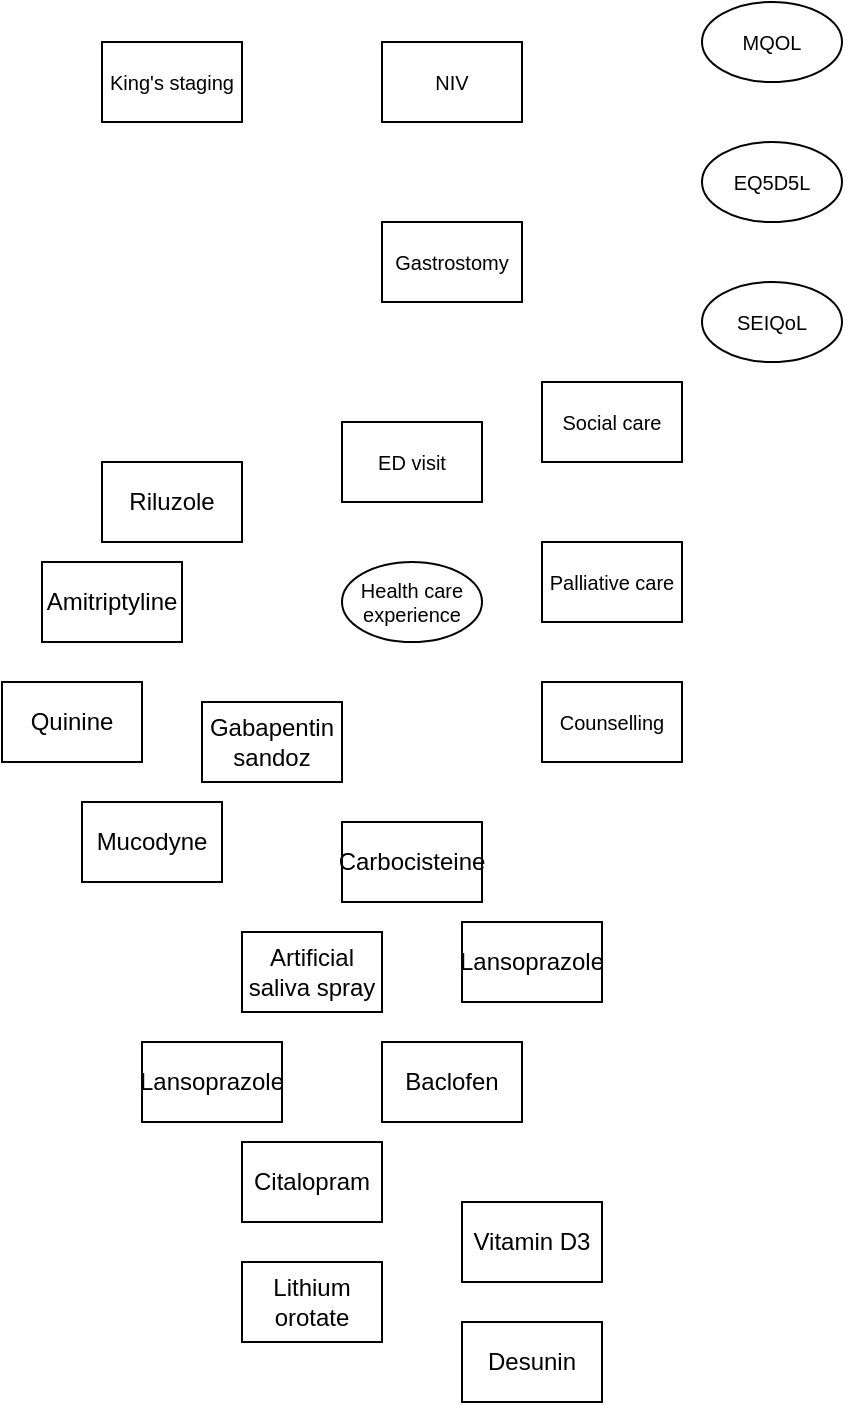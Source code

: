 <mxfile version="21.1.8" type="github">
  <diagram name="Page-1" id="uP2ISM71yryUAKii5rDf">
    <mxGraphModel dx="2385" dy="1395" grid="1" gridSize="10" guides="1" tooltips="1" connect="1" arrows="1" fold="1" page="1" pageScale="1" pageWidth="1169" pageHeight="827" math="0" shadow="0">
      <root>
        <mxCell id="0" />
        <mxCell id="1" parent="0" />
        <mxCell id="uZ5AXatt4aCwn8vywfUO-1" value="MQOL" style="ellipse;whiteSpace=wrap;html=1;fontSize=10;" vertex="1" parent="1">
          <mxGeometry x="700" y="80" width="70" height="40" as="geometry" />
        </mxCell>
        <mxCell id="uZ5AXatt4aCwn8vywfUO-2" value="EQ5D5L" style="ellipse;whiteSpace=wrap;html=1;fontSize=10;" vertex="1" parent="1">
          <mxGeometry x="700" y="150" width="70" height="40" as="geometry" />
        </mxCell>
        <mxCell id="uZ5AXatt4aCwn8vywfUO-3" value="SEIQoL" style="ellipse;whiteSpace=wrap;html=1;fontSize=10;" vertex="1" parent="1">
          <mxGeometry x="700" y="220" width="70" height="40" as="geometry" />
        </mxCell>
        <mxCell id="uZ5AXatt4aCwn8vywfUO-5" value="NIV" style="rounded=0;whiteSpace=wrap;html=1;fontSize=10;" vertex="1" parent="1">
          <mxGeometry x="540" y="100" width="70" height="40" as="geometry" />
        </mxCell>
        <mxCell id="uZ5AXatt4aCwn8vywfUO-6" value="Gastrostomy" style="rounded=0;whiteSpace=wrap;html=1;fontSize=10;" vertex="1" parent="1">
          <mxGeometry x="540" y="190" width="70" height="40" as="geometry" />
        </mxCell>
        <mxCell id="uZ5AXatt4aCwn8vywfUO-7" value="King&#39;s staging" style="rounded=0;whiteSpace=wrap;html=1;fontSize=10;" vertex="1" parent="1">
          <mxGeometry x="400" y="100" width="70" height="40" as="geometry" />
        </mxCell>
        <mxCell id="uZ5AXatt4aCwn8vywfUO-8" value="Social care" style="rounded=0;whiteSpace=wrap;html=1;fontSize=10;" vertex="1" parent="1">
          <mxGeometry x="620" y="270" width="70" height="40" as="geometry" />
        </mxCell>
        <mxCell id="uZ5AXatt4aCwn8vywfUO-9" value="Palliative care" style="rounded=0;whiteSpace=wrap;html=1;fontSize=10;" vertex="1" parent="1">
          <mxGeometry x="620" y="350" width="70" height="40" as="geometry" />
        </mxCell>
        <mxCell id="uZ5AXatt4aCwn8vywfUO-10" value="Counselling" style="rounded=0;whiteSpace=wrap;html=1;fontSize=10;" vertex="1" parent="1">
          <mxGeometry x="620" y="420" width="70" height="40" as="geometry" />
        </mxCell>
        <mxCell id="uZ5AXatt4aCwn8vywfUO-11" value="ED visit" style="rounded=0;whiteSpace=wrap;html=1;fontSize=10;" vertex="1" parent="1">
          <mxGeometry x="520" y="290" width="70" height="40" as="geometry" />
        </mxCell>
        <mxCell id="uZ5AXatt4aCwn8vywfUO-14" value="Health care experience" style="ellipse;whiteSpace=wrap;html=1;fontSize=10;" vertex="1" parent="1">
          <mxGeometry x="520" y="360" width="70" height="40" as="geometry" />
        </mxCell>
        <mxCell id="uZ5AXatt4aCwn8vywfUO-15" value="Riluzole" style="whiteSpace=wrap;html=1;" vertex="1" parent="1">
          <mxGeometry x="400" y="310" width="70" height="40" as="geometry" />
        </mxCell>
        <mxCell id="uZ5AXatt4aCwn8vywfUO-16" value="Amitriptyline" style="whiteSpace=wrap;html=1;" vertex="1" parent="1">
          <mxGeometry x="370" y="360" width="70" height="40" as="geometry" />
        </mxCell>
        <mxCell id="uZ5AXatt4aCwn8vywfUO-17" value="Quinine" style="whiteSpace=wrap;html=1;" vertex="1" parent="1">
          <mxGeometry x="350" y="420" width="70" height="40" as="geometry" />
        </mxCell>
        <mxCell id="uZ5AXatt4aCwn8vywfUO-18" value="Gabapentin sandoz" style="whiteSpace=wrap;html=1;" vertex="1" parent="1">
          <mxGeometry x="450" y="430" width="70" height="40" as="geometry" />
        </mxCell>
        <mxCell id="uZ5AXatt4aCwn8vywfUO-19" value="Mucodyne" style="whiteSpace=wrap;html=1;" vertex="1" parent="1">
          <mxGeometry x="390" y="480" width="70" height="40" as="geometry" />
        </mxCell>
        <mxCell id="uZ5AXatt4aCwn8vywfUO-20" value="Artificial saliva spray" style="whiteSpace=wrap;html=1;" vertex="1" parent="1">
          <mxGeometry x="470" y="545" width="70" height="40" as="geometry" />
        </mxCell>
        <mxCell id="uZ5AXatt4aCwn8vywfUO-21" value="Carbocisteine" style="whiteSpace=wrap;html=1;" vertex="1" parent="1">
          <mxGeometry x="520" y="490" width="70" height="40" as="geometry" />
        </mxCell>
        <mxCell id="uZ5AXatt4aCwn8vywfUO-22" value="Lansoprazole" style="whiteSpace=wrap;html=1;" vertex="1" parent="1">
          <mxGeometry x="580" y="540" width="70" height="40" as="geometry" />
        </mxCell>
        <mxCell id="uZ5AXatt4aCwn8vywfUO-23" value="Baclofen" style="whiteSpace=wrap;html=1;" vertex="1" parent="1">
          <mxGeometry x="540" y="600" width="70" height="40" as="geometry" />
        </mxCell>
        <mxCell id="uZ5AXatt4aCwn8vywfUO-24" value="Lansoprazole" style="whiteSpace=wrap;html=1;" vertex="1" parent="1">
          <mxGeometry x="420" y="600" width="70" height="40" as="geometry" />
        </mxCell>
        <mxCell id="uZ5AXatt4aCwn8vywfUO-25" value="Citalopram" style="whiteSpace=wrap;html=1;" vertex="1" parent="1">
          <mxGeometry x="470" y="650" width="70" height="40" as="geometry" />
        </mxCell>
        <mxCell id="uZ5AXatt4aCwn8vywfUO-26" value="Lithium orotate" style="whiteSpace=wrap;html=1;" vertex="1" parent="1">
          <mxGeometry x="470" y="710" width="70" height="40" as="geometry" />
        </mxCell>
        <mxCell id="uZ5AXatt4aCwn8vywfUO-28" value="Vitamin D3" style="whiteSpace=wrap;html=1;" vertex="1" parent="1">
          <mxGeometry x="580" y="680" width="70" height="40" as="geometry" />
        </mxCell>
        <mxCell id="uZ5AXatt4aCwn8vywfUO-29" value="Desunin" style="whiteSpace=wrap;html=1;" vertex="1" parent="1">
          <mxGeometry x="580" y="740" width="70" height="40" as="geometry" />
        </mxCell>
      </root>
    </mxGraphModel>
  </diagram>
</mxfile>

